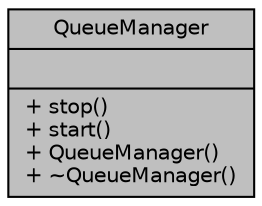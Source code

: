 digraph "QueueManager"
{
 // INTERACTIVE_SVG=YES
 // LATEX_PDF_SIZE
  edge [fontname="Helvetica",fontsize="10",labelfontname="Helvetica",labelfontsize="10"];
  node [fontname="Helvetica",fontsize="10",shape=record];
  Node1 [label="{QueueManager\n||+ stop()\l+ start()\l+ QueueManager()\l+ ~QueueManager()\l}",height=0.2,width=0.4,color="black", fillcolor="grey75", style="filled", fontcolor="black",tooltip=" "];
}
